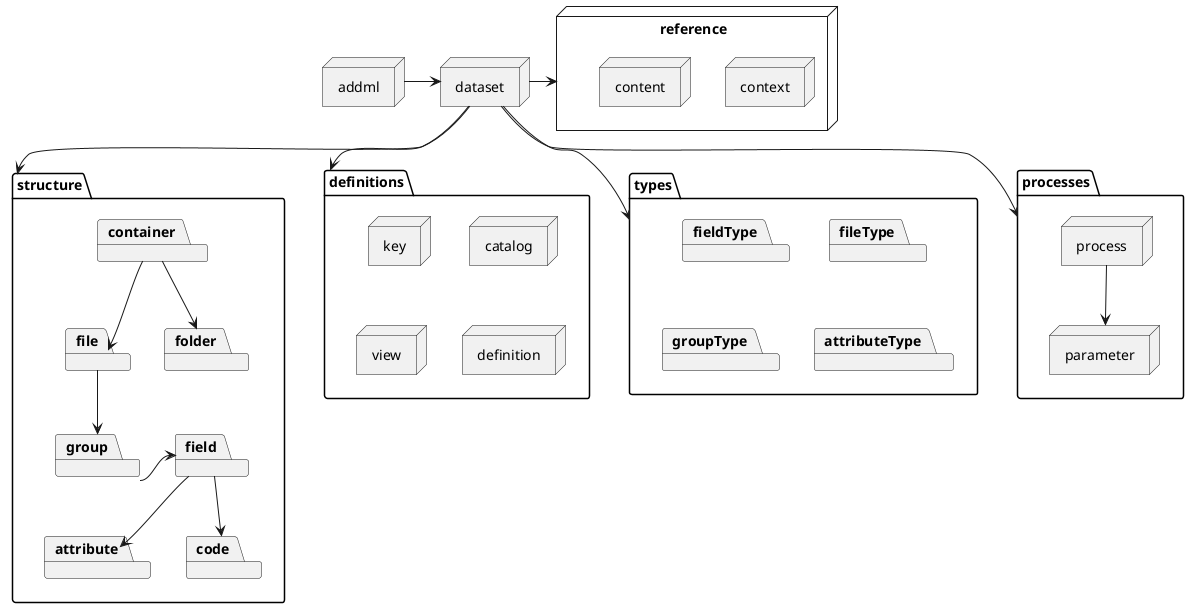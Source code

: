 @startuml
node addml

node dataset
addml -> dataset

node reference {
    node content
    node context
    content -[hidden] context
}

dataset -> reference

package structure {
    package container
    package file
    package folder
    package group
    package field
    package attribute
    package code
}

dataset --> structure
container --> folder
container --> file
file --> group
group -> field
field --> attribute
field --> code

package definitions{
    node catalog
    node definition
    node key
    node "view"
}

catalog -[hidden]- definition
key-[hidden]- view

dataset --> definitions

package types {
    package fileType
    package groupType
    package fieldType
    package attributeType

    fileType -[hidden]- groupType
    fileType -[hidden]- attributeType
    
}

dataset --> types

package processes {
node process
node parameter
}

process --> parameter

dataset --> processes
@enduml
